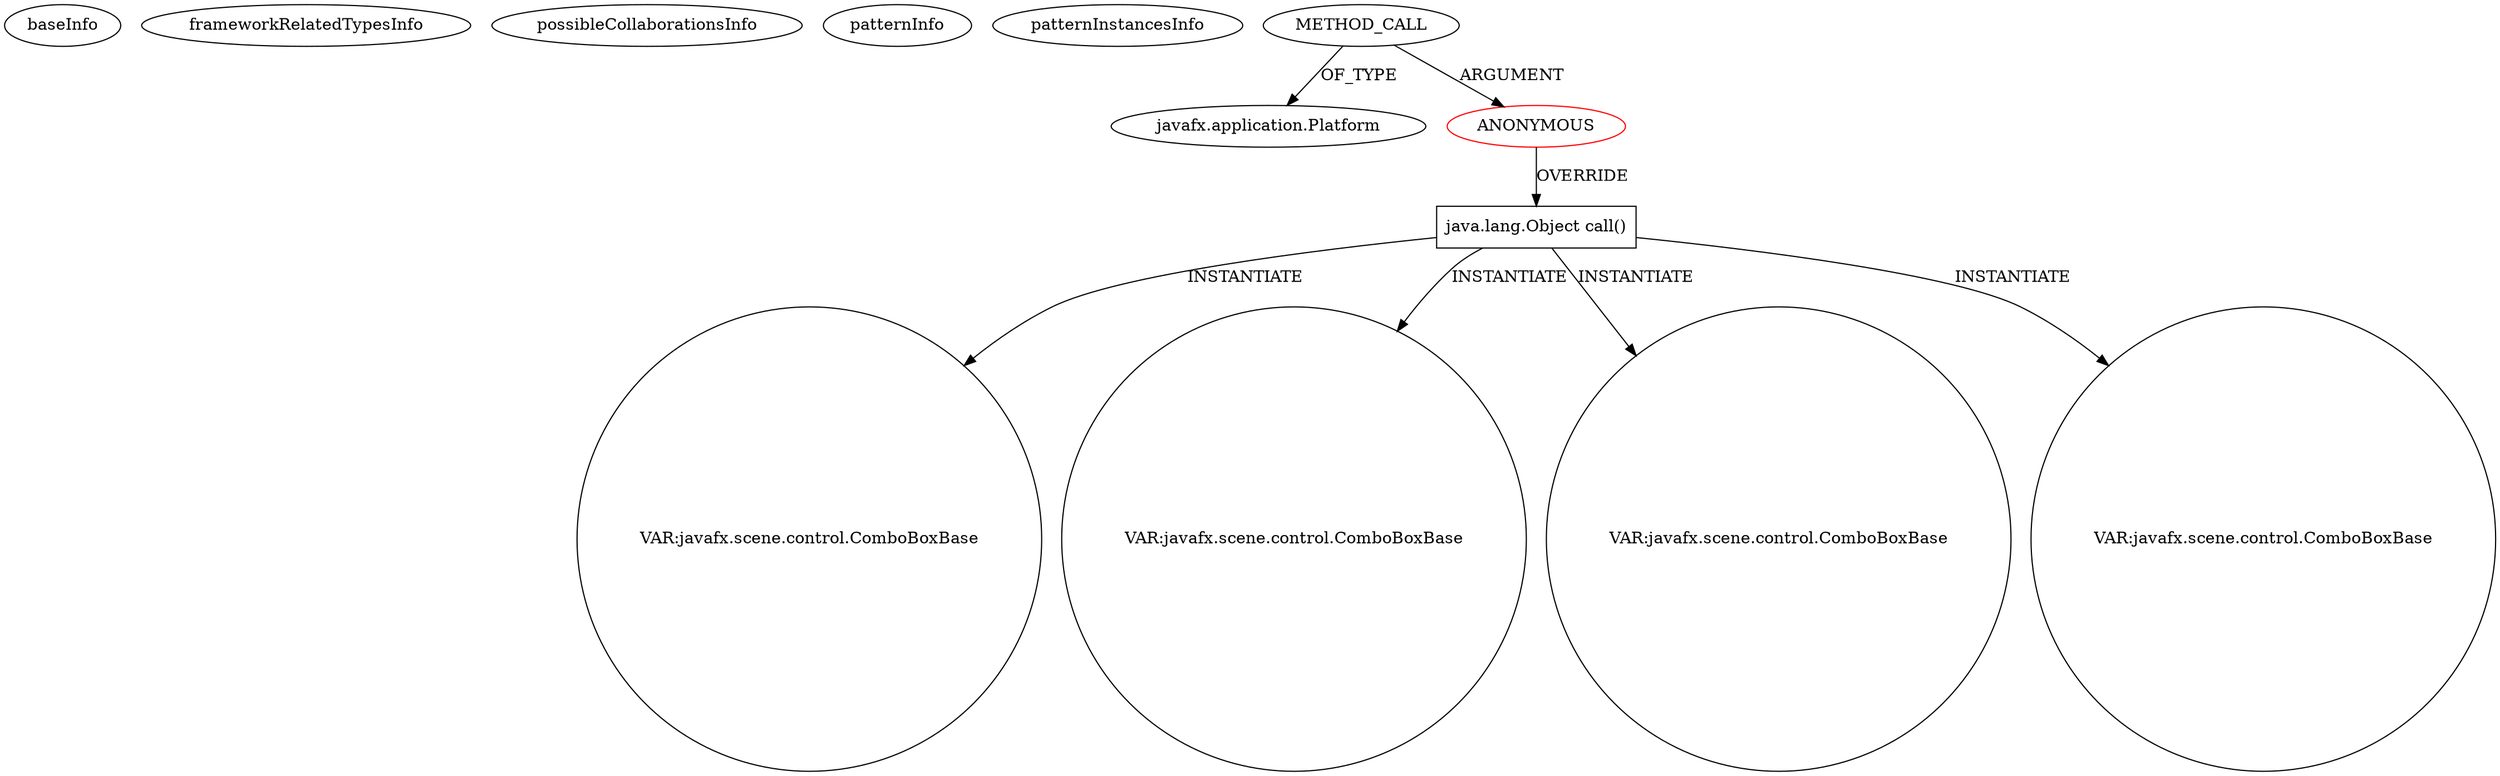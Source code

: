 digraph {
baseInfo[graphId=803,category="pattern",isAnonymous=true,possibleRelation=false]
frameworkRelatedTypesInfo[]
possibleCollaborationsInfo[]
patternInfo[frequency=2.0,patternRootClient=0]
patternInstancesInfo[0="tchovanak-DBS_projekt~/tchovanak-DBS_projekt/DBS_projekt-master/src/sk/fiit/tomas/chovanak/dbs/gui/ViewController.java~void zobrazZamestnanec()~4513",1="tchovanak-DBS_projekt~/tchovanak-DBS_projekt/DBS_projekt-master/src/sk/fiit/tomas/chovanak/dbs/gui/ViewController.java~void updateDataEmployee()~4515"]
3[label="javafx.application.Platform",vertexType="FRAMEWORK_CLASS_TYPE",isFrameworkType=false]
2[label="METHOD_CALL",vertexType="OUTSIDE_CALL",isFrameworkType=false]
0[label="ANONYMOUS",vertexType="ROOT_ANONYMOUS_DECLARATION",isFrameworkType=false,color=red]
4[label="java.lang.Object call()",vertexType="OVERRIDING_METHOD_DECLARATION",isFrameworkType=false,shape=box]
11[label="VAR:javafx.scene.control.ComboBoxBase",vertexType="VARIABLE_EXPRESION",isFrameworkType=false,shape=circle]
5[label="VAR:javafx.scene.control.ComboBoxBase",vertexType="VARIABLE_EXPRESION",isFrameworkType=false,shape=circle]
17[label="VAR:javafx.scene.control.ComboBoxBase",vertexType="VARIABLE_EXPRESION",isFrameworkType=false,shape=circle]
14[label="VAR:javafx.scene.control.ComboBoxBase",vertexType="VARIABLE_EXPRESION",isFrameworkType=false,shape=circle]
4->14[label="INSTANTIATE"]
4->17[label="INSTANTIATE"]
2->0[label="ARGUMENT"]
0->4[label="OVERRIDE"]
4->11[label="INSTANTIATE"]
4->5[label="INSTANTIATE"]
2->3[label="OF_TYPE"]
}
